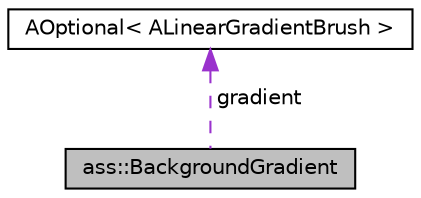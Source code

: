 digraph "ass::BackgroundGradient"
{
 // LATEX_PDF_SIZE
  edge [fontname="Helvetica",fontsize="10",labelfontname="Helvetica",labelfontsize="10"];
  node [fontname="Helvetica",fontsize="10",shape=record];
  Node1 [label="ass::BackgroundGradient",height=0.2,width=0.4,color="black", fillcolor="grey75", style="filled", fontcolor="black",tooltip="Represents gradient background."];
  Node2 -> Node1 [dir="back",color="darkorchid3",fontsize="10",style="dashed",label=" gradient" ,fontname="Helvetica"];
  Node2 [label="AOptional\< ALinearGradientBrush \>",height=0.2,width=0.4,color="black", fillcolor="white", style="filled",URL="$classAOptional.html",tooltip=" "];
}
